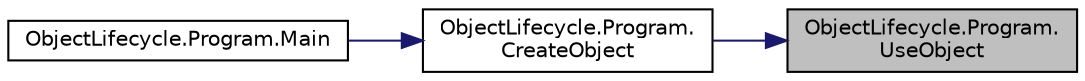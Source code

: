digraph "ObjectLifecycle.Program.UseObject"
{
 // INTERACTIVE_SVG=YES
 // LATEX_PDF_SIZE
  edge [fontname="Helvetica",fontsize="10",labelfontname="Helvetica",labelfontsize="10"];
  node [fontname="Helvetica",fontsize="10",shape=record];
  rankdir="RL";
  Node1 [label="ObjectLifecycle.Program.\lUseObject",height=0.2,width=0.4,color="black", fillcolor="grey75", style="filled", fontcolor="black",tooltip="Ejemplo que muestra cómo modificar un objeto que se recibe como parámetro."];
  Node1 -> Node2 [dir="back",color="midnightblue",fontsize="10",style="solid",fontname="Helvetica"];
  Node2 [label="ObjectLifecycle.Program.\lCreateObject",height=0.2,width=0.4,color="black", fillcolor="white", style="filled",URL="$classObjectLifecycle_1_1Program.html#a210497dac2a02c3a714e0e31ceb31a6c",tooltip="Ejemplo que muestra el pasaje como parámetro de un objeto"];
  Node2 -> Node3 [dir="back",color="midnightblue",fontsize="10",style="solid",fontname="Helvetica"];
  Node3 [label="ObjectLifecycle.Program.Main",height=0.2,width=0.4,color="black", fillcolor="white", style="filled",URL="$classObjectLifecycle_1_1Program.html#ab3ab1dc269cfaa2161e810d982764f89",tooltip="El punto de entrada al programa."];
}
